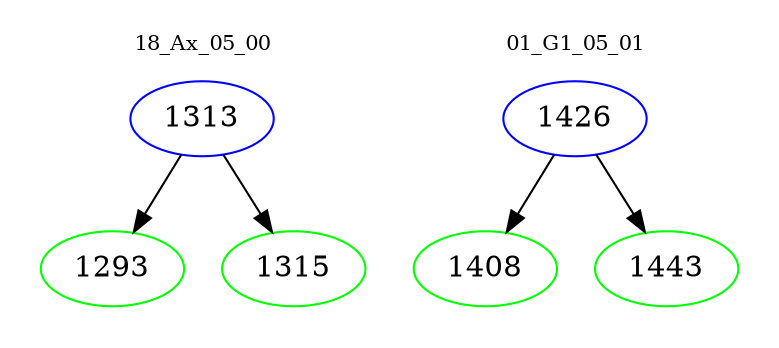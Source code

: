 digraph{
subgraph cluster_0 {
color = white
label = "18_Ax_05_00";
fontsize=10;
T0_1313 [label="1313", color="blue"]
T0_1313 -> T0_1293 [color="black"]
T0_1293 [label="1293", color="green"]
T0_1313 -> T0_1315 [color="black"]
T0_1315 [label="1315", color="green"]
}
subgraph cluster_1 {
color = white
label = "01_G1_05_01";
fontsize=10;
T1_1426 [label="1426", color="blue"]
T1_1426 -> T1_1408 [color="black"]
T1_1408 [label="1408", color="green"]
T1_1426 -> T1_1443 [color="black"]
T1_1443 [label="1443", color="green"]
}
}
